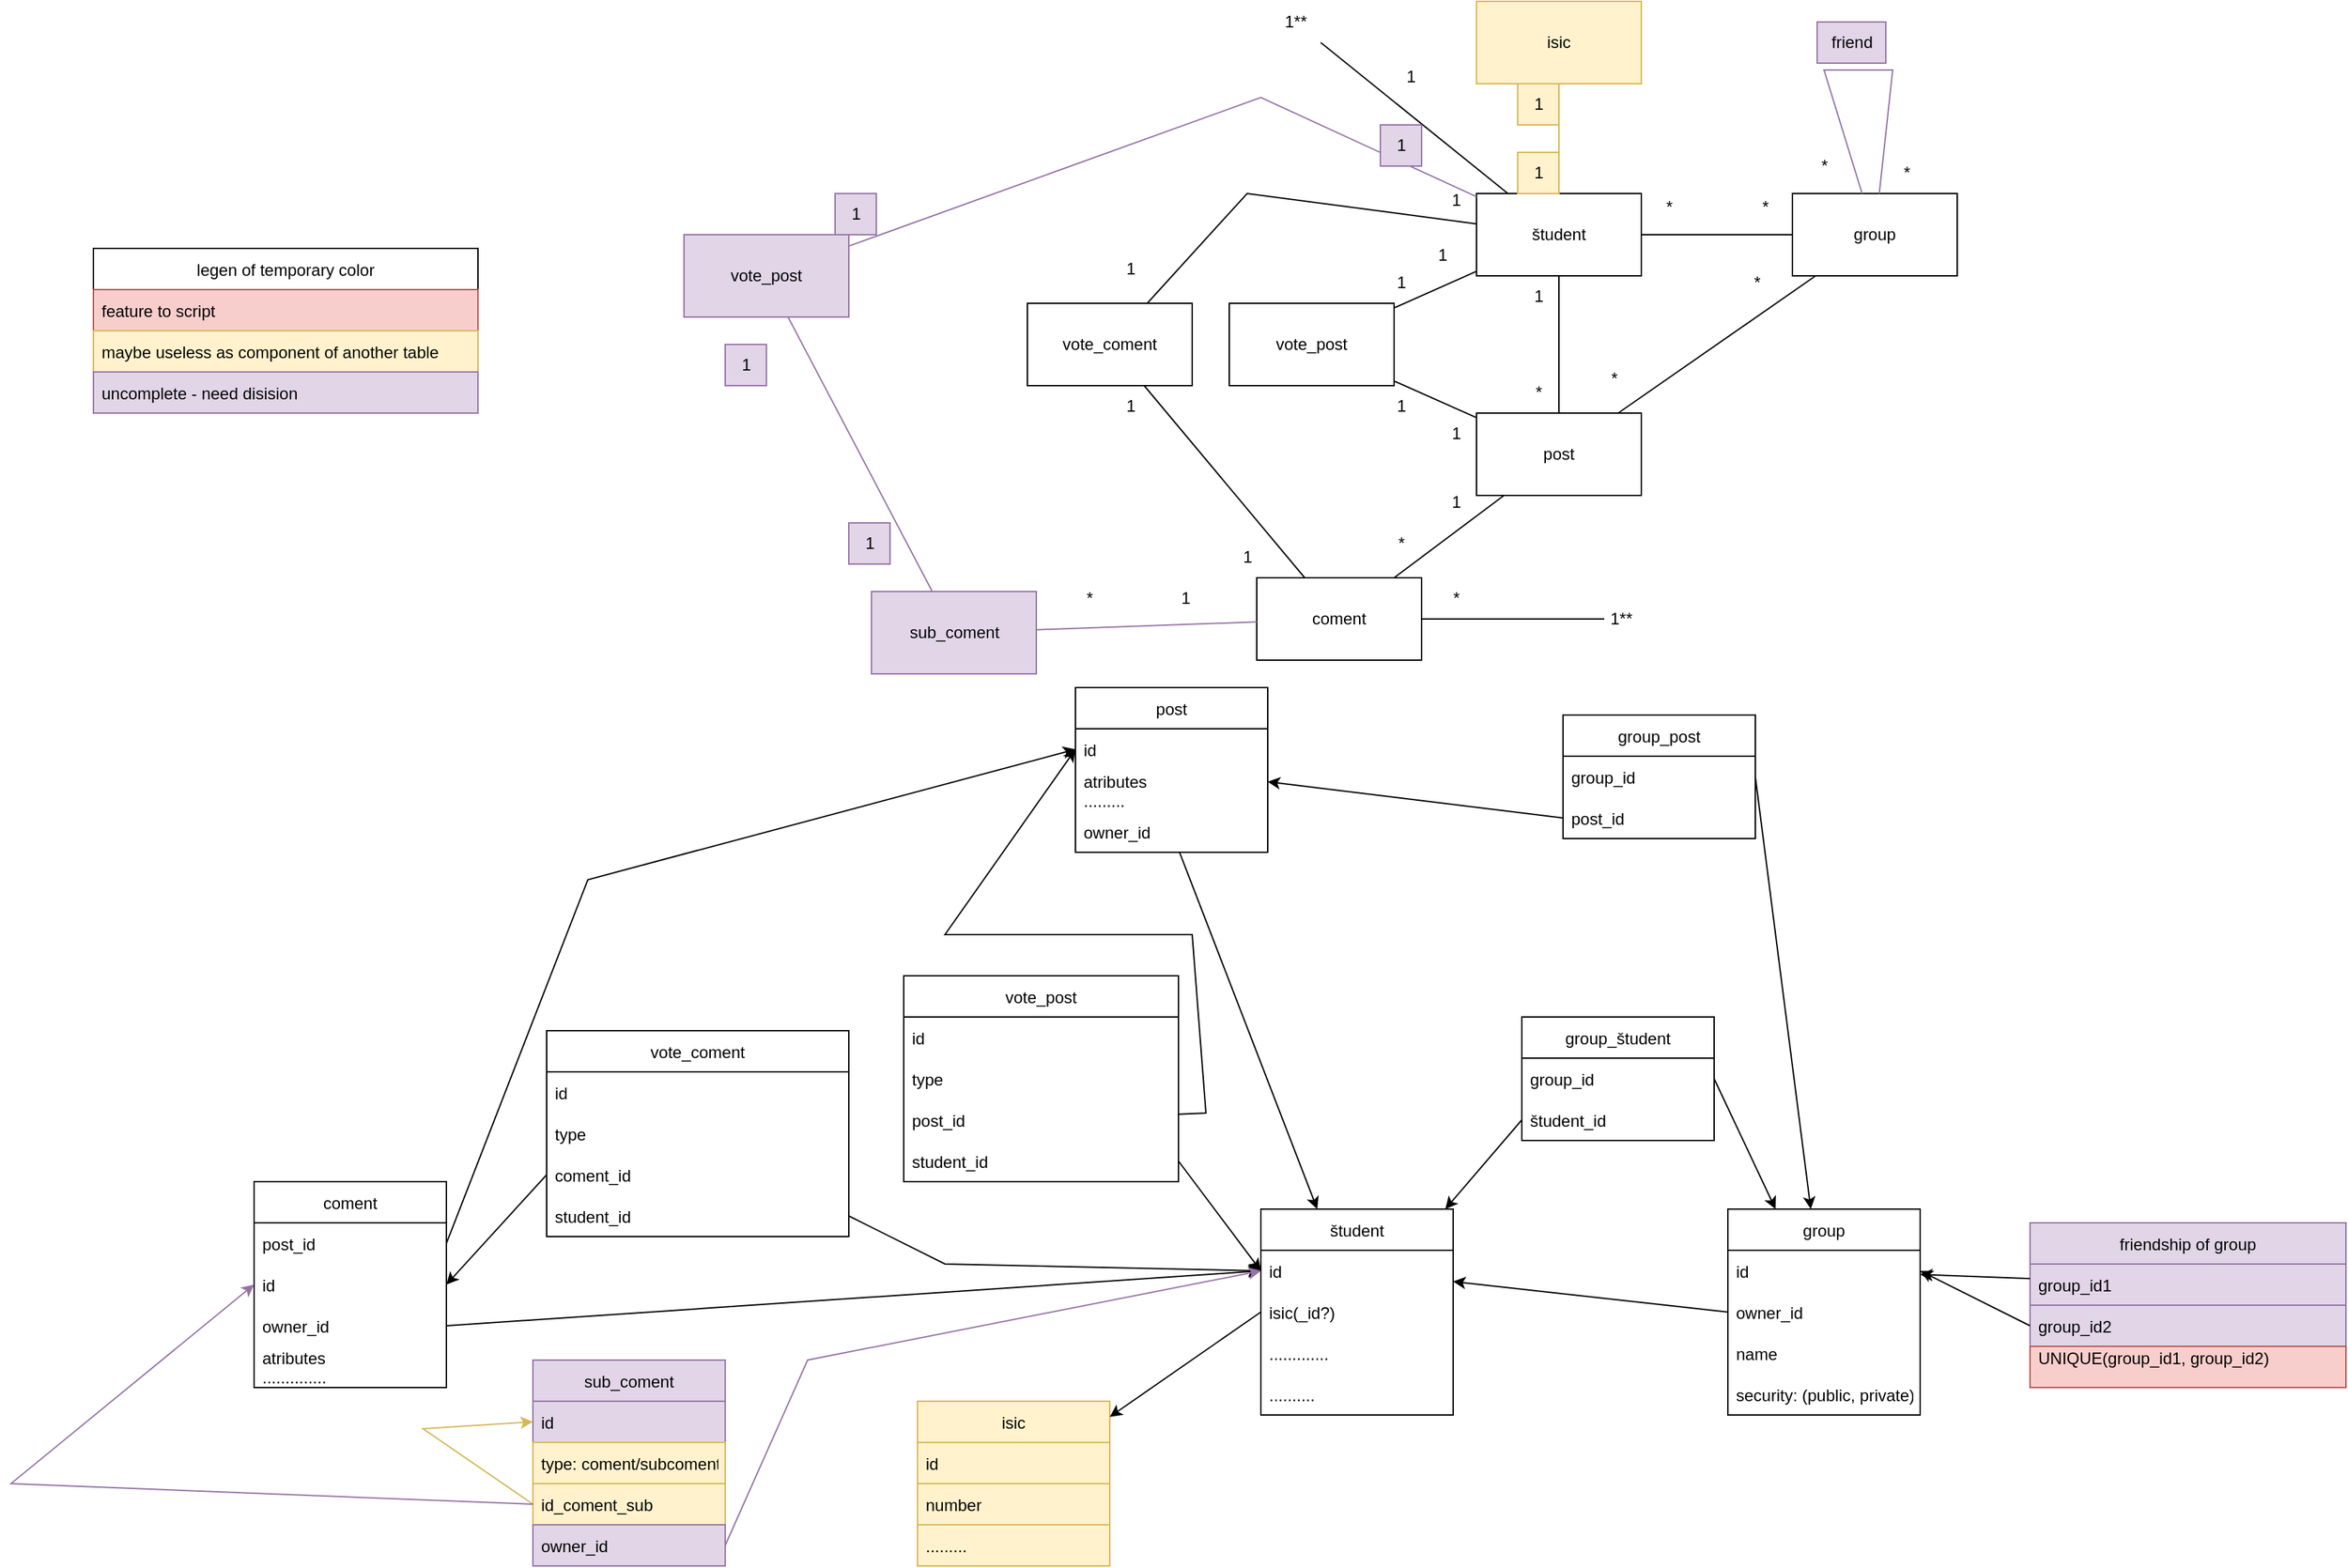 <mxfile version="20.5.0" type="device"><diagram id="tYaPYCdXzrPp78saqDoh" name="Page-1"><mxGraphModel dx="2249" dy="754" grid="1" gridSize="10" guides="1" tooltips="1" connect="1" arrows="1" fold="1" page="1" pageScale="1" pageWidth="827" pageHeight="1169" math="0" shadow="0"><root><mxCell id="0"/><mxCell id="1" parent="0"/><mxCell id="CPantpn1nQuy0kjYPzvz-1" value="študent" style="swimlane;fontStyle=0;childLayout=stackLayout;horizontal=1;startSize=30;horizontalStack=0;resizeParent=1;resizeParentMax=0;resizeLast=0;collapsible=1;marginBottom=0;" parent="1" vertex="1"><mxGeometry x="320" y="900" width="140" height="150" as="geometry"/></mxCell><mxCell id="CPantpn1nQuy0kjYPzvz-2" value="id" style="text;strokeColor=none;fillColor=none;align=left;verticalAlign=middle;spacingLeft=4;spacingRight=4;overflow=hidden;points=[[0,0.5],[1,0.5]];portConstraint=eastwest;rotatable=0;" parent="CPantpn1nQuy0kjYPzvz-1" vertex="1"><mxGeometry y="30" width="140" height="30" as="geometry"/></mxCell><mxCell id="CPantpn1nQuy0kjYPzvz-3" value="isic(_id?)" style="text;strokeColor=none;fillColor=none;align=left;verticalAlign=middle;spacingLeft=4;spacingRight=4;overflow=hidden;points=[[0,0.5],[1,0.5]];portConstraint=eastwest;rotatable=0;" parent="CPantpn1nQuy0kjYPzvz-1" vertex="1"><mxGeometry y="60" width="140" height="30" as="geometry"/></mxCell><mxCell id="CPantpn1nQuy0kjYPzvz-4" value="............." style="text;strokeColor=none;fillColor=none;align=left;verticalAlign=middle;spacingLeft=4;spacingRight=4;overflow=hidden;points=[[0,0.5],[1,0.5]];portConstraint=eastwest;rotatable=0;" parent="CPantpn1nQuy0kjYPzvz-1" vertex="1"><mxGeometry y="90" width="140" height="30" as="geometry"/></mxCell><mxCell id="CPantpn1nQuy0kjYPzvz-5" value=".........." style="text;strokeColor=none;fillColor=none;align=left;verticalAlign=middle;spacingLeft=4;spacingRight=4;overflow=hidden;points=[[0,0.5],[1,0.5]];portConstraint=eastwest;rotatable=0;" parent="CPantpn1nQuy0kjYPzvz-1" vertex="1"><mxGeometry y="120" width="140" height="30" as="geometry"/></mxCell><mxCell id="CPantpn1nQuy0kjYPzvz-7" value="group" style="swimlane;fontStyle=0;childLayout=stackLayout;horizontal=1;startSize=30;horizontalStack=0;resizeParent=1;resizeParentMax=0;resizeLast=0;collapsible=1;marginBottom=0;" parent="1" vertex="1"><mxGeometry x="660" y="900" width="140" height="150" as="geometry"/></mxCell><mxCell id="CPantpn1nQuy0kjYPzvz-8" value="id" style="text;strokeColor=none;fillColor=none;align=left;verticalAlign=middle;spacingLeft=4;spacingRight=4;overflow=hidden;points=[[0,0.5],[1,0.5]];portConstraint=eastwest;rotatable=0;" parent="CPantpn1nQuy0kjYPzvz-7" vertex="1"><mxGeometry y="30" width="140" height="30" as="geometry"/></mxCell><mxCell id="CPantpn1nQuy0kjYPzvz-9" value="owner_id" style="text;strokeColor=none;fillColor=none;align=left;verticalAlign=middle;spacingLeft=4;spacingRight=4;overflow=hidden;points=[[0,0.5],[1,0.5]];portConstraint=eastwest;rotatable=0;" parent="CPantpn1nQuy0kjYPzvz-7" vertex="1"><mxGeometry y="60" width="140" height="30" as="geometry"/></mxCell><mxCell id="CPantpn1nQuy0kjYPzvz-10" value="name" style="text;strokeColor=none;fillColor=none;align=left;verticalAlign=middle;spacingLeft=4;spacingRight=4;overflow=hidden;points=[[0,0.5],[1,0.5]];portConstraint=eastwest;rotatable=0;" parent="CPantpn1nQuy0kjYPzvz-7" vertex="1"><mxGeometry y="90" width="140" height="30" as="geometry"/></mxCell><mxCell id="CPantpn1nQuy0kjYPzvz-11" value="security: (public, private)" style="text;strokeColor=none;fillColor=none;align=left;verticalAlign=middle;spacingLeft=4;spacingRight=4;overflow=hidden;points=[[0,0.5],[1,0.5]];portConstraint=eastwest;rotatable=0;" parent="CPantpn1nQuy0kjYPzvz-7" vertex="1"><mxGeometry y="120" width="140" height="30" as="geometry"/></mxCell><mxCell id="CPantpn1nQuy0kjYPzvz-12" value="group_študent" style="swimlane;fontStyle=0;childLayout=stackLayout;horizontal=1;startSize=30;horizontalStack=0;resizeParent=1;resizeParentMax=0;resizeLast=0;collapsible=1;marginBottom=0;" parent="1" vertex="1"><mxGeometry x="510" y="760" width="140" height="90" as="geometry"/></mxCell><mxCell id="CPantpn1nQuy0kjYPzvz-14" value="group_id" style="text;strokeColor=none;fillColor=none;align=left;verticalAlign=middle;spacingLeft=4;spacingRight=4;overflow=hidden;points=[[0,0.5],[1,0.5]];portConstraint=eastwest;rotatable=0;" parent="CPantpn1nQuy0kjYPzvz-12" vertex="1"><mxGeometry y="30" width="140" height="30" as="geometry"/></mxCell><mxCell id="CPantpn1nQuy0kjYPzvz-15" value="študent_id" style="text;strokeColor=none;fillColor=none;align=left;verticalAlign=middle;spacingLeft=4;spacingRight=4;overflow=hidden;points=[[0,0.5],[1,0.5]];portConstraint=eastwest;rotatable=0;" parent="CPantpn1nQuy0kjYPzvz-12" vertex="1"><mxGeometry y="60" width="140" height="30" as="geometry"/></mxCell><mxCell id="CPantpn1nQuy0kjYPzvz-16" value="" style="endArrow=classic;html=1;rounded=0;exitX=0;exitY=0.5;exitDx=0;exitDy=0;" parent="1" source="CPantpn1nQuy0kjYPzvz-9" target="CPantpn1nQuy0kjYPzvz-2" edge="1"><mxGeometry width="50" height="50" relative="1" as="geometry"><mxPoint x="630" y="1020" as="sourcePoint"/><mxPoint x="680" y="970" as="targetPoint"/></mxGeometry></mxCell><mxCell id="CPantpn1nQuy0kjYPzvz-17" value="" style="endArrow=classic;html=1;rounded=0;exitX=1;exitY=0.5;exitDx=0;exitDy=0;" parent="1" source="CPantpn1nQuy0kjYPzvz-14" target="CPantpn1nQuy0kjYPzvz-7" edge="1"><mxGeometry width="50" height="50" relative="1" as="geometry"><mxPoint x="610" y="1120" as="sourcePoint"/><mxPoint x="660" y="1070" as="targetPoint"/></mxGeometry></mxCell><mxCell id="CPantpn1nQuy0kjYPzvz-18" value="" style="endArrow=classic;html=1;rounded=0;exitX=0;exitY=0.5;exitDx=0;exitDy=0;" parent="1" source="CPantpn1nQuy0kjYPzvz-15" target="CPantpn1nQuy0kjYPzvz-1" edge="1"><mxGeometry width="50" height="50" relative="1" as="geometry"><mxPoint x="660" y="1120" as="sourcePoint"/><mxPoint x="710" y="1070" as="targetPoint"/></mxGeometry></mxCell><mxCell id="CPantpn1nQuy0kjYPzvz-19" value="post" style="swimlane;fontStyle=0;childLayout=stackLayout;horizontal=1;startSize=30;horizontalStack=0;resizeParent=1;resizeParentMax=0;resizeLast=0;collapsible=1;marginBottom=0;" parent="1" vertex="1"><mxGeometry x="185" y="520" width="140" height="120" as="geometry"/></mxCell><mxCell id="CPantpn1nQuy0kjYPzvz-20" value="id" style="text;strokeColor=none;fillColor=none;align=left;verticalAlign=middle;spacingLeft=4;spacingRight=4;overflow=hidden;points=[[0,0.5],[1,0.5]];portConstraint=eastwest;rotatable=0;" parent="CPantpn1nQuy0kjYPzvz-19" vertex="1"><mxGeometry y="30" width="140" height="30" as="geometry"/></mxCell><mxCell id="CPantpn1nQuy0kjYPzvz-21" value="atributes&#10;........." style="text;strokeColor=none;fillColor=none;align=left;verticalAlign=middle;spacingLeft=4;spacingRight=4;overflow=hidden;points=[[0,0.5],[1,0.5]];portConstraint=eastwest;rotatable=0;" parent="CPantpn1nQuy0kjYPzvz-19" vertex="1"><mxGeometry y="60" width="140" height="30" as="geometry"/></mxCell><mxCell id="CPantpn1nQuy0kjYPzvz-30" value="owner_id" style="text;strokeColor=none;fillColor=none;align=left;verticalAlign=middle;spacingLeft=4;spacingRight=4;overflow=hidden;points=[[0,0.5],[1,0.5]];portConstraint=eastwest;rotatable=0;" parent="CPantpn1nQuy0kjYPzvz-19" vertex="1"><mxGeometry y="90" width="140" height="30" as="geometry"/></mxCell><mxCell id="CPantpn1nQuy0kjYPzvz-24" value="group_post" style="swimlane;fontStyle=0;childLayout=stackLayout;horizontal=1;startSize=30;horizontalStack=0;resizeParent=1;resizeParentMax=0;resizeLast=0;collapsible=1;marginBottom=0;" parent="1" vertex="1"><mxGeometry x="540" y="540" width="140" height="90" as="geometry"/></mxCell><mxCell id="CPantpn1nQuy0kjYPzvz-26" value="group_id" style="text;strokeColor=none;fillColor=none;align=left;verticalAlign=middle;spacingLeft=4;spacingRight=4;overflow=hidden;points=[[0,0.5],[1,0.5]];portConstraint=eastwest;rotatable=0;" parent="CPantpn1nQuy0kjYPzvz-24" vertex="1"><mxGeometry y="30" width="140" height="30" as="geometry"/></mxCell><mxCell id="CPantpn1nQuy0kjYPzvz-27" value="post_id" style="text;strokeColor=none;fillColor=none;align=left;verticalAlign=middle;spacingLeft=4;spacingRight=4;overflow=hidden;points=[[0,0.5],[1,0.5]];portConstraint=eastwest;rotatable=0;" parent="CPantpn1nQuy0kjYPzvz-24" vertex="1"><mxGeometry y="60" width="140" height="30" as="geometry"/></mxCell><mxCell id="CPantpn1nQuy0kjYPzvz-28" value="" style="endArrow=classic;html=1;rounded=0;exitX=1;exitY=0.5;exitDx=0;exitDy=0;" parent="1" source="CPantpn1nQuy0kjYPzvz-26" target="CPantpn1nQuy0kjYPzvz-7" edge="1"><mxGeometry width="50" height="50" relative="1" as="geometry"><mxPoint x="730" y="770" as="sourcePoint"/><mxPoint x="780" y="720" as="targetPoint"/></mxGeometry></mxCell><mxCell id="CPantpn1nQuy0kjYPzvz-29" value="" style="endArrow=classic;html=1;rounded=0;exitX=0;exitY=0.5;exitDx=0;exitDy=0;" parent="1" source="CPantpn1nQuy0kjYPzvz-27" target="CPantpn1nQuy0kjYPzvz-19" edge="1"><mxGeometry width="50" height="50" relative="1" as="geometry"><mxPoint x="420" y="720" as="sourcePoint"/><mxPoint x="470" y="670" as="targetPoint"/></mxGeometry></mxCell><mxCell id="CPantpn1nQuy0kjYPzvz-31" value="" style="endArrow=classic;html=1;rounded=0;" parent="1" source="CPantpn1nQuy0kjYPzvz-30" target="CPantpn1nQuy0kjYPzvz-1" edge="1"><mxGeometry width="50" height="50" relative="1" as="geometry"><mxPoint x="240" y="840" as="sourcePoint"/><mxPoint x="290" y="790" as="targetPoint"/></mxGeometry></mxCell><mxCell id="CPantpn1nQuy0kjYPzvz-32" value="coment" style="swimlane;fontStyle=0;childLayout=stackLayout;horizontal=1;startSize=30;horizontalStack=0;resizeParent=1;resizeParentMax=0;resizeLast=0;collapsible=1;marginBottom=0;" parent="1" vertex="1"><mxGeometry x="-413" y="880" width="140" height="150" as="geometry"/></mxCell><mxCell id="CPantpn1nQuy0kjYPzvz-35" value="post_id" style="text;strokeColor=none;fillColor=none;align=left;verticalAlign=middle;spacingLeft=4;spacingRight=4;overflow=hidden;points=[[0,0.5],[1,0.5]];portConstraint=eastwest;rotatable=0;" parent="CPantpn1nQuy0kjYPzvz-32" vertex="1"><mxGeometry y="30" width="140" height="30" as="geometry"/></mxCell><mxCell id="CPantpn1nQuy0kjYPzvz-33" value="id" style="text;strokeColor=none;fillColor=none;align=left;verticalAlign=middle;spacingLeft=4;spacingRight=4;overflow=hidden;points=[[0,0.5],[1,0.5]];portConstraint=eastwest;rotatable=0;" parent="CPantpn1nQuy0kjYPzvz-32" vertex="1"><mxGeometry y="60" width="140" height="30" as="geometry"/></mxCell><mxCell id="CPantpn1nQuy0kjYPzvz-34" value="owner_id" style="text;strokeColor=none;fillColor=none;align=left;verticalAlign=middle;spacingLeft=4;spacingRight=4;overflow=hidden;points=[[0,0.5],[1,0.5]];portConstraint=eastwest;rotatable=0;" parent="CPantpn1nQuy0kjYPzvz-32" vertex="1"><mxGeometry y="90" width="140" height="30" as="geometry"/></mxCell><mxCell id="CPantpn1nQuy0kjYPzvz-36" value="atributes&#10;.............." style="text;strokeColor=none;fillColor=none;align=left;verticalAlign=middle;spacingLeft=4;spacingRight=4;overflow=hidden;points=[[0,0.5],[1,0.5]];portConstraint=eastwest;rotatable=0;" parent="CPantpn1nQuy0kjYPzvz-32" vertex="1"><mxGeometry y="120" width="140" height="30" as="geometry"/></mxCell><mxCell id="CPantpn1nQuy0kjYPzvz-37" value="" style="endArrow=classic;html=1;rounded=0;exitX=1;exitY=0.5;exitDx=0;exitDy=0;entryX=0;entryY=0.5;entryDx=0;entryDy=0;" parent="1" source="CPantpn1nQuy0kjYPzvz-34" target="CPantpn1nQuy0kjYPzvz-2" edge="1"><mxGeometry width="50" height="50" relative="1" as="geometry"><mxPoint x="250" y="900" as="sourcePoint"/><mxPoint x="300" y="850" as="targetPoint"/></mxGeometry></mxCell><mxCell id="CPantpn1nQuy0kjYPzvz-38" value="" style="endArrow=classic;html=1;rounded=0;exitX=1;exitY=0.5;exitDx=0;exitDy=0;entryX=0;entryY=0.5;entryDx=0;entryDy=0;" parent="1" source="CPantpn1nQuy0kjYPzvz-35" target="CPantpn1nQuy0kjYPzvz-20" edge="1"><mxGeometry width="50" height="50" relative="1" as="geometry"><mxPoint x="190" y="870" as="sourcePoint"/><mxPoint x="240" y="820" as="targetPoint"/><Array as="points"><mxPoint x="-170" y="660"/></Array></mxGeometry></mxCell><mxCell id="CPantpn1nQuy0kjYPzvz-39" value="študent" style="rounded=0;whiteSpace=wrap;html=1;" parent="1" vertex="1"><mxGeometry x="477" y="160" width="120" height="60" as="geometry"/></mxCell><mxCell id="CPantpn1nQuy0kjYPzvz-40" value="group" style="rounded=0;whiteSpace=wrap;html=1;" parent="1" vertex="1"><mxGeometry x="707" y="160" width="120" height="60" as="geometry"/></mxCell><mxCell id="CPantpn1nQuy0kjYPzvz-41" value="" style="endArrow=none;html=1;rounded=0;" parent="1" source="CPantpn1nQuy0kjYPzvz-39" target="CPantpn1nQuy0kjYPzvz-40" edge="1"><mxGeometry width="50" height="50" relative="1" as="geometry"><mxPoint x="617" y="310" as="sourcePoint"/><mxPoint x="667" y="260" as="targetPoint"/></mxGeometry></mxCell><mxCell id="CPantpn1nQuy0kjYPzvz-42" value="*" style="text;html=1;align=center;verticalAlign=middle;resizable=0;points=[];autosize=1;strokeColor=none;fillColor=none;" parent="1" vertex="1"><mxGeometry x="602" y="155" width="30" height="30" as="geometry"/></mxCell><mxCell id="CPantpn1nQuy0kjYPzvz-43" value="*" style="text;html=1;align=center;verticalAlign=middle;resizable=0;points=[];autosize=1;strokeColor=none;fillColor=none;" parent="1" vertex="1"><mxGeometry x="672" y="155" width="30" height="30" as="geometry"/></mxCell><mxCell id="CPantpn1nQuy0kjYPzvz-44" value="post" style="rounded=0;whiteSpace=wrap;html=1;" parent="1" vertex="1"><mxGeometry x="477" y="320" width="120" height="60" as="geometry"/></mxCell><mxCell id="CPantpn1nQuy0kjYPzvz-45" value="isic" style="swimlane;fontStyle=0;childLayout=stackLayout;horizontal=1;startSize=30;horizontalStack=0;resizeParent=1;resizeParentMax=0;resizeLast=0;collapsible=1;marginBottom=0;fillColor=#fff2cc;strokeColor=#d6b656;" parent="1" vertex="1"><mxGeometry x="70" y="1040" width="140" height="120" as="geometry"/></mxCell><mxCell id="CPantpn1nQuy0kjYPzvz-46" value="id" style="text;strokeColor=#d6b656;fillColor=#fff2cc;align=left;verticalAlign=middle;spacingLeft=4;spacingRight=4;overflow=hidden;points=[[0,0.5],[1,0.5]];portConstraint=eastwest;rotatable=0;" parent="CPantpn1nQuy0kjYPzvz-45" vertex="1"><mxGeometry y="30" width="140" height="30" as="geometry"/></mxCell><mxCell id="CPantpn1nQuy0kjYPzvz-47" value="number" style="text;strokeColor=#d6b656;fillColor=#fff2cc;align=left;verticalAlign=middle;spacingLeft=4;spacingRight=4;overflow=hidden;points=[[0,0.5],[1,0.5]];portConstraint=eastwest;rotatable=0;" parent="CPantpn1nQuy0kjYPzvz-45" vertex="1"><mxGeometry y="60" width="140" height="30" as="geometry"/></mxCell><mxCell id="CPantpn1nQuy0kjYPzvz-48" value="........." style="text;strokeColor=#d6b656;fillColor=#fff2cc;align=left;verticalAlign=middle;spacingLeft=4;spacingRight=4;overflow=hidden;points=[[0,0.5],[1,0.5]];portConstraint=eastwest;rotatable=0;" parent="CPantpn1nQuy0kjYPzvz-45" vertex="1"><mxGeometry y="90" width="140" height="30" as="geometry"/></mxCell><mxCell id="CPantpn1nQuy0kjYPzvz-49" value="" style="endArrow=classic;html=1;rounded=0;exitX=0;exitY=0.5;exitDx=0;exitDy=0;" parent="1" source="CPantpn1nQuy0kjYPzvz-3" target="CPantpn1nQuy0kjYPzvz-45" edge="1"><mxGeometry width="50" height="50" relative="1" as="geometry"><mxPoint x="330" y="1130" as="sourcePoint"/><mxPoint x="380" y="1080" as="targetPoint"/></mxGeometry></mxCell><mxCell id="CPantpn1nQuy0kjYPzvz-50" value="isic" style="rounded=0;whiteSpace=wrap;html=1;fillColor=#fff2cc;strokeColor=#d6b656;" parent="1" vertex="1"><mxGeometry x="477" y="20" width="120" height="60" as="geometry"/></mxCell><mxCell id="CPantpn1nQuy0kjYPzvz-51" value="" style="endArrow=none;html=1;rounded=0;fillColor=#fff2cc;strokeColor=#d6b656;" parent="1" source="CPantpn1nQuy0kjYPzvz-39" target="CPantpn1nQuy0kjYPzvz-50" edge="1"><mxGeometry width="50" height="50" relative="1" as="geometry"><mxPoint x="377" y="200" as="sourcePoint"/><mxPoint x="427" y="150" as="targetPoint"/></mxGeometry></mxCell><mxCell id="CPantpn1nQuy0kjYPzvz-52" value="1" style="text;html=1;align=center;verticalAlign=middle;resizable=0;points=[];autosize=1;strokeColor=#d6b656;fillColor=#fff2cc;" parent="1" vertex="1"><mxGeometry x="507" y="80" width="30" height="30" as="geometry"/></mxCell><mxCell id="CPantpn1nQuy0kjYPzvz-53" value="1" style="text;html=1;align=center;verticalAlign=middle;resizable=0;points=[];autosize=1;strokeColor=none;fillColor=none;" parent="1" vertex="1"><mxGeometry x="407" y="210" width="30" height="30" as="geometry"/></mxCell><mxCell id="CPantpn1nQuy0kjYPzvz-54" value="" style="endArrow=none;html=1;rounded=0;" parent="1" source="CPantpn1nQuy0kjYPzvz-39" target="CPantpn1nQuy0kjYPzvz-44" edge="1"><mxGeometry width="50" height="50" relative="1" as="geometry"><mxPoint x="507" y="310" as="sourcePoint"/><mxPoint x="557" y="260" as="targetPoint"/></mxGeometry></mxCell><mxCell id="CPantpn1nQuy0kjYPzvz-55" value="1" style="text;html=1;align=center;verticalAlign=middle;resizable=0;points=[];autosize=1;strokeColor=none;fillColor=none;" parent="1" vertex="1"><mxGeometry x="507" y="220" width="30" height="30" as="geometry"/></mxCell><mxCell id="CPantpn1nQuy0kjYPzvz-56" value="*" style="text;html=1;align=center;verticalAlign=middle;resizable=0;points=[];autosize=1;strokeColor=none;fillColor=none;" parent="1" vertex="1"><mxGeometry x="507" y="290" width="30" height="30" as="geometry"/></mxCell><mxCell id="CPantpn1nQuy0kjYPzvz-57" value="" style="endArrow=none;html=1;rounded=0;" parent="1" source="CPantpn1nQuy0kjYPzvz-44" target="CPantpn1nQuy0kjYPzvz-40" edge="1"><mxGeometry width="50" height="50" relative="1" as="geometry"><mxPoint x="717" y="330" as="sourcePoint"/><mxPoint x="767" y="280" as="targetPoint"/></mxGeometry></mxCell><mxCell id="CPantpn1nQuy0kjYPzvz-58" value="*" style="text;html=1;align=center;verticalAlign=middle;resizable=0;points=[];autosize=1;strokeColor=none;fillColor=none;" parent="1" vertex="1"><mxGeometry x="562" y="280" width="30" height="30" as="geometry"/></mxCell><mxCell id="CPantpn1nQuy0kjYPzvz-59" value="*" style="text;html=1;align=center;verticalAlign=middle;resizable=0;points=[];autosize=1;strokeColor=none;fillColor=none;" parent="1" vertex="1"><mxGeometry x="666" y="210" width="30" height="30" as="geometry"/></mxCell><mxCell id="CPantpn1nQuy0kjYPzvz-60" value="coment" style="rounded=0;whiteSpace=wrap;html=1;" parent="1" vertex="1"><mxGeometry x="317" y="440" width="120" height="60" as="geometry"/></mxCell><mxCell id="CPantpn1nQuy0kjYPzvz-61" value="" style="endArrow=none;html=1;rounded=0;" parent="1" source="CPantpn1nQuy0kjYPzvz-60" target="CPantpn1nQuy0kjYPzvz-44" edge="1"><mxGeometry width="50" height="50" relative="1" as="geometry"><mxPoint x="387" y="440" as="sourcePoint"/><mxPoint x="437" y="390" as="targetPoint"/></mxGeometry></mxCell><mxCell id="CPantpn1nQuy0kjYPzvz-62" value="1" style="text;html=1;align=center;verticalAlign=middle;resizable=0;points=[];autosize=1;strokeColor=none;fillColor=none;" parent="1" vertex="1"><mxGeometry x="447" y="370" width="30" height="30" as="geometry"/></mxCell><mxCell id="CPantpn1nQuy0kjYPzvz-63" value="*" style="text;html=1;align=center;verticalAlign=middle;resizable=0;points=[];autosize=1;strokeColor=none;fillColor=none;" parent="1" vertex="1"><mxGeometry x="407" y="400" width="30" height="30" as="geometry"/></mxCell><mxCell id="CPantpn1nQuy0kjYPzvz-65" value="vote_post" style="rounded=0;whiteSpace=wrap;html=1;" parent="1" vertex="1"><mxGeometry x="297" y="240" width="120" height="60" as="geometry"/></mxCell><mxCell id="CPantpn1nQuy0kjYPzvz-66" value="" style="endArrow=none;html=1;rounded=0;" parent="1" source="CPantpn1nQuy0kjYPzvz-65" target="CPantpn1nQuy0kjYPzvz-39" edge="1"><mxGeometry width="50" height="50" relative="1" as="geometry"><mxPoint x="407" y="220" as="sourcePoint"/><mxPoint x="457" y="170" as="targetPoint"/></mxGeometry></mxCell><mxCell id="CPantpn1nQuy0kjYPzvz-67" value="1" style="text;html=1;align=center;verticalAlign=middle;resizable=0;points=[];autosize=1;strokeColor=#d6b656;fillColor=#fff2cc;" parent="1" vertex="1"><mxGeometry x="507" y="130" width="30" height="30" as="geometry"/></mxCell><mxCell id="CPantpn1nQuy0kjYPzvz-68" value="1" style="text;html=1;align=center;verticalAlign=middle;resizable=0;points=[];autosize=1;strokeColor=none;fillColor=none;" parent="1" vertex="1"><mxGeometry x="437" y="190" width="30" height="30" as="geometry"/></mxCell><mxCell id="CPantpn1nQuy0kjYPzvz-69" value="" style="endArrow=none;html=1;rounded=0;" parent="1" source="CPantpn1nQuy0kjYPzvz-65" target="CPantpn1nQuy0kjYPzvz-44" edge="1"><mxGeometry width="50" height="50" relative="1" as="geometry"><mxPoint x="317" y="400" as="sourcePoint"/><mxPoint x="367" y="350" as="targetPoint"/></mxGeometry></mxCell><mxCell id="CPantpn1nQuy0kjYPzvz-70" value="1" style="text;html=1;align=center;verticalAlign=middle;resizable=0;points=[];autosize=1;strokeColor=none;fillColor=none;" parent="1" vertex="1"><mxGeometry x="407" y="300" width="30" height="30" as="geometry"/></mxCell><mxCell id="CPantpn1nQuy0kjYPzvz-71" value="1" style="text;html=1;align=center;verticalAlign=middle;resizable=0;points=[];autosize=1;strokeColor=none;fillColor=none;" parent="1" vertex="1"><mxGeometry x="447" y="320" width="30" height="30" as="geometry"/></mxCell><mxCell id="CPantpn1nQuy0kjYPzvz-73" value="vote_coment" style="rounded=0;whiteSpace=wrap;html=1;" parent="1" vertex="1"><mxGeometry x="150" y="240" width="120" height="60" as="geometry"/></mxCell><mxCell id="CPantpn1nQuy0kjYPzvz-74" value="1" style="text;html=1;align=center;verticalAlign=middle;resizable=0;points=[];autosize=1;strokeColor=none;fillColor=none;" parent="1" vertex="1"><mxGeometry x="210" y="200" width="30" height="30" as="geometry"/></mxCell><mxCell id="CPantpn1nQuy0kjYPzvz-75" value="" style="endArrow=none;html=1;rounded=0;" parent="1" source="CPantpn1nQuy0kjYPzvz-73" target="CPantpn1nQuy0kjYPzvz-39" edge="1"><mxGeometry width="50" height="50" relative="1" as="geometry"><mxPoint x="260" y="163.333" as="sourcePoint"/><mxPoint x="320" y="136.667" as="targetPoint"/><Array as="points"><mxPoint x="310" y="160"/></Array></mxGeometry></mxCell><mxCell id="CPantpn1nQuy0kjYPzvz-76" value="1" style="text;html=1;align=center;verticalAlign=middle;resizable=0;points=[];autosize=1;strokeColor=none;fillColor=none;" parent="1" vertex="1"><mxGeometry x="447" y="150" width="30" height="30" as="geometry"/></mxCell><mxCell id="CPantpn1nQuy0kjYPzvz-77" value="1" style="text;html=1;align=center;verticalAlign=middle;resizable=0;points=[];autosize=1;strokeColor=none;fillColor=none;" parent="1" vertex="1"><mxGeometry x="210" y="300" width="30" height="30" as="geometry"/></mxCell><mxCell id="CPantpn1nQuy0kjYPzvz-78" value="" style="endArrow=none;html=1;rounded=0;" parent="1" source="CPantpn1nQuy0kjYPzvz-73" target="CPantpn1nQuy0kjYPzvz-60" edge="1"><mxGeometry width="50" height="50" relative="1" as="geometry"><mxPoint x="280" y="393.333" as="sourcePoint"/><mxPoint x="340" y="366.667" as="targetPoint"/></mxGeometry></mxCell><mxCell id="CPantpn1nQuy0kjYPzvz-79" value="1" style="text;html=1;align=center;verticalAlign=middle;resizable=0;points=[];autosize=1;strokeColor=none;fillColor=none;" parent="1" vertex="1"><mxGeometry x="295" y="410" width="30" height="30" as="geometry"/></mxCell><mxCell id="CPantpn1nQuy0kjYPzvz-80" value="vote_post" style="swimlane;fontStyle=0;childLayout=stackLayout;horizontal=1;startSize=30;horizontalStack=0;resizeParent=1;resizeParentMax=0;resizeLast=0;collapsible=1;marginBottom=0;" parent="1" vertex="1"><mxGeometry x="60" y="730" width="200" height="150" as="geometry"/></mxCell><mxCell id="CPantpn1nQuy0kjYPzvz-81" value="id" style="text;strokeColor=none;fillColor=none;align=left;verticalAlign=middle;spacingLeft=4;spacingRight=4;overflow=hidden;points=[[0,0.5],[1,0.5]];portConstraint=eastwest;rotatable=0;" parent="CPantpn1nQuy0kjYPzvz-80" vertex="1"><mxGeometry y="30" width="200" height="30" as="geometry"/></mxCell><mxCell id="CPantpn1nQuy0kjYPzvz-82" value="type" style="text;strokeColor=none;fillColor=none;align=left;verticalAlign=middle;spacingLeft=4;spacingRight=4;overflow=hidden;points=[[0,0.5],[1,0.5]];portConstraint=eastwest;rotatable=0;" parent="CPantpn1nQuy0kjYPzvz-80" vertex="1"><mxGeometry y="60" width="200" height="30" as="geometry"/></mxCell><mxCell id="CPantpn1nQuy0kjYPzvz-83" value="post_id   " style="text;align=left;verticalAlign=middle;spacingLeft=4;spacingRight=4;overflow=hidden;points=[[0,0.5],[1,0.5]];portConstraint=eastwest;rotatable=0;" parent="CPantpn1nQuy0kjYPzvz-80" vertex="1"><mxGeometry y="90" width="200" height="30" as="geometry"/></mxCell><mxCell id="CPantpn1nQuy0kjYPzvz-89" value="student_id" style="text;align=left;verticalAlign=middle;spacingLeft=4;spacingRight=4;overflow=hidden;points=[[0,0.5],[1,0.5]];portConstraint=eastwest;rotatable=0;" parent="CPantpn1nQuy0kjYPzvz-80" vertex="1"><mxGeometry y="120" width="200" height="30" as="geometry"/></mxCell><mxCell id="CPantpn1nQuy0kjYPzvz-90" value="" style="endArrow=classic;html=1;rounded=0;entryX=0;entryY=0.5;entryDx=0;entryDy=0;" parent="1" source="CPantpn1nQuy0kjYPzvz-83" target="CPantpn1nQuy0kjYPzvz-20" edge="1"><mxGeometry width="50" height="50" relative="1" as="geometry"><mxPoint x="350" y="800" as="sourcePoint"/><mxPoint x="130" y="670" as="targetPoint"/><Array as="points"><mxPoint x="280" y="830"/><mxPoint x="270" y="700"/><mxPoint x="90" y="700"/></Array></mxGeometry></mxCell><mxCell id="CPantpn1nQuy0kjYPzvz-91" value="" style="endArrow=classic;html=1;rounded=0;entryX=0;entryY=0.5;entryDx=0;entryDy=0;exitX=1;exitY=0.5;exitDx=0;exitDy=0;" parent="1" source="CPantpn1nQuy0kjYPzvz-89" target="CPantpn1nQuy0kjYPzvz-2" edge="1"><mxGeometry width="50" height="50" relative="1" as="geometry"><mxPoint x="30" y="910" as="sourcePoint"/><mxPoint x="80" y="860" as="targetPoint"/></mxGeometry></mxCell><mxCell id="CPantpn1nQuy0kjYPzvz-92" value="vote_coment" style="swimlane;fontStyle=0;childLayout=stackLayout;horizontal=1;startSize=30;horizontalStack=0;resizeParent=1;resizeParentMax=0;resizeLast=0;collapsible=1;marginBottom=0;" parent="1" vertex="1"><mxGeometry x="-200" y="770" width="220" height="150" as="geometry"/></mxCell><mxCell id="CPantpn1nQuy0kjYPzvz-93" value="id" style="text;strokeColor=none;fillColor=none;align=left;verticalAlign=middle;spacingLeft=4;spacingRight=4;overflow=hidden;points=[[0,0.5],[1,0.5]];portConstraint=eastwest;rotatable=0;" parent="CPantpn1nQuy0kjYPzvz-92" vertex="1"><mxGeometry y="30" width="220" height="30" as="geometry"/></mxCell><mxCell id="CPantpn1nQuy0kjYPzvz-94" value="type" style="text;strokeColor=none;fillColor=none;align=left;verticalAlign=middle;spacingLeft=4;spacingRight=4;overflow=hidden;points=[[0,0.5],[1,0.5]];portConstraint=eastwest;rotatable=0;" parent="CPantpn1nQuy0kjYPzvz-92" vertex="1"><mxGeometry y="60" width="220" height="30" as="geometry"/></mxCell><mxCell id="CPantpn1nQuy0kjYPzvz-95" value="coment_id" style="text;align=left;verticalAlign=middle;spacingLeft=4;spacingRight=4;overflow=hidden;points=[[0,0.5],[1,0.5]];portConstraint=eastwest;rotatable=0;" parent="CPantpn1nQuy0kjYPzvz-92" vertex="1"><mxGeometry y="90" width="220" height="30" as="geometry"/></mxCell><mxCell id="CPantpn1nQuy0kjYPzvz-96" value="student_id" style="text;align=left;verticalAlign=middle;spacingLeft=4;spacingRight=4;overflow=hidden;points=[[0,0.5],[1,0.5]];portConstraint=eastwest;rotatable=0;" parent="CPantpn1nQuy0kjYPzvz-92" vertex="1"><mxGeometry y="120" width="220" height="30" as="geometry"/></mxCell><mxCell id="CPantpn1nQuy0kjYPzvz-97" value="" style="endArrow=classic;html=1;rounded=0;entryX=1;entryY=0.5;entryDx=0;entryDy=0;exitX=0;exitY=0.5;exitDx=0;exitDy=0;" parent="1" source="CPantpn1nQuy0kjYPzvz-95" target="CPantpn1nQuy0kjYPzvz-33" edge="1"><mxGeometry width="50" height="50" relative="1" as="geometry"><mxPoint x="-130" y="970" as="sourcePoint"/><mxPoint x="-80" y="920" as="targetPoint"/></mxGeometry></mxCell><mxCell id="CPantpn1nQuy0kjYPzvz-98" value="" style="endArrow=classic;html=1;rounded=0;exitX=1;exitY=0.5;exitDx=0;exitDy=0;entryX=0;entryY=0.5;entryDx=0;entryDy=0;" parent="1" source="CPantpn1nQuy0kjYPzvz-96" target="CPantpn1nQuy0kjYPzvz-2" edge="1"><mxGeometry width="50" height="50" relative="1" as="geometry"><mxPoint x="110" y="960" as="sourcePoint"/><mxPoint x="160" y="910" as="targetPoint"/><Array as="points"><mxPoint x="90" y="940"/></Array></mxGeometry></mxCell><mxCell id="A_hApz_MYIZ11sPy4Loy-4" value="legen of temporary color" style="swimlane;fontStyle=0;childLayout=stackLayout;horizontal=1;startSize=30;horizontalStack=0;resizeParent=1;resizeParentMax=0;resizeLast=0;collapsible=1;marginBottom=0;" vertex="1" parent="1"><mxGeometry x="-530" y="200" width="280" height="120" as="geometry"/></mxCell><mxCell id="A_hApz_MYIZ11sPy4Loy-5" value="feature to script" style="text;strokeColor=#b85450;fillColor=#f8cecc;align=left;verticalAlign=middle;spacingLeft=4;spacingRight=4;overflow=hidden;points=[[0,0.5],[1,0.5]];portConstraint=eastwest;rotatable=0;" vertex="1" parent="A_hApz_MYIZ11sPy4Loy-4"><mxGeometry y="30" width="280" height="30" as="geometry"/></mxCell><mxCell id="A_hApz_MYIZ11sPy4Loy-6" value="maybe useless as component of another table" style="text;strokeColor=#d6b656;fillColor=#fff2cc;align=left;verticalAlign=middle;spacingLeft=4;spacingRight=4;overflow=hidden;points=[[0,0.5],[1,0.5]];portConstraint=eastwest;rotatable=0;" vertex="1" parent="A_hApz_MYIZ11sPy4Loy-4"><mxGeometry y="60" width="280" height="30" as="geometry"/></mxCell><mxCell id="A_hApz_MYIZ11sPy4Loy-30" value="uncomplete - need disision" style="text;strokeColor=#9673a6;fillColor=#e1d5e7;align=left;verticalAlign=middle;spacingLeft=4;spacingRight=4;overflow=hidden;points=[[0,0.5],[1,0.5]];portConstraint=eastwest;rotatable=0;" vertex="1" parent="A_hApz_MYIZ11sPy4Loy-4"><mxGeometry y="90" width="280" height="30" as="geometry"/></mxCell><mxCell id="A_hApz_MYIZ11sPy4Loy-9" value="" style="endArrow=none;html=1;rounded=0;fillColor=#e1d5e7;strokeColor=#9673a6;" edge="1" parent="1" source="CPantpn1nQuy0kjYPzvz-40" target="CPantpn1nQuy0kjYPzvz-40"><mxGeometry width="50" height="50" relative="1" as="geometry"><mxPoint x="770" y="120" as="sourcePoint"/><mxPoint x="820" y="70" as="targetPoint"/><Array as="points"><mxPoint x="780" y="70"/><mxPoint x="730" y="70"/></Array></mxGeometry></mxCell><mxCell id="A_hApz_MYIZ11sPy4Loy-10" value="friend" style="text;html=1;align=center;verticalAlign=middle;resizable=0;points=[];autosize=1;strokeColor=#9673a6;fillColor=#e1d5e7;" vertex="1" parent="1"><mxGeometry x="725" y="35" width="50" height="30" as="geometry"/></mxCell><mxCell id="A_hApz_MYIZ11sPy4Loy-12" value="*" style="text;html=1;align=center;verticalAlign=middle;resizable=0;points=[];autosize=1;strokeColor=none;fillColor=none;" vertex="1" parent="1"><mxGeometry x="715" y="125" width="30" height="30" as="geometry"/></mxCell><mxCell id="A_hApz_MYIZ11sPy4Loy-13" value="friendship of group" style="swimlane;fontStyle=0;childLayout=stackLayout;horizontal=1;startSize=30;horizontalStack=0;resizeParent=1;resizeParentMax=0;resizeLast=0;collapsible=1;marginBottom=0;fillColor=#e1d5e7;strokeColor=#9673a6;" vertex="1" parent="1"><mxGeometry x="880" y="910" width="230" height="120" as="geometry"/></mxCell><mxCell id="A_hApz_MYIZ11sPy4Loy-14" value="group_id1 " style="text;strokeColor=#9673a6;fillColor=#e1d5e7;align=left;verticalAlign=middle;spacingLeft=4;spacingRight=4;overflow=hidden;points=[[0,0.5],[1,0.5]];portConstraint=eastwest;rotatable=0;" vertex="1" parent="A_hApz_MYIZ11sPy4Loy-13"><mxGeometry y="30" width="230" height="30" as="geometry"/></mxCell><mxCell id="A_hApz_MYIZ11sPy4Loy-17" value="group_id2" style="text;strokeColor=#9673a6;fillColor=#e1d5e7;align=left;verticalAlign=middle;spacingLeft=4;spacingRight=4;overflow=hidden;points=[[0,0.5],[1,0.5]];portConstraint=eastwest;rotatable=0;" vertex="1" parent="A_hApz_MYIZ11sPy4Loy-13"><mxGeometry y="60" width="230" height="30" as="geometry"/></mxCell><mxCell id="A_hApz_MYIZ11sPy4Loy-18" value="UNIQUE(group_id1, group_id2)&#10; " style="text;strokeColor=#b85450;fillColor=#f8cecc;align=left;verticalAlign=middle;spacingLeft=4;spacingRight=4;overflow=hidden;points=[[0,0.5],[1,0.5]];portConstraint=eastwest;rotatable=0;" vertex="1" parent="A_hApz_MYIZ11sPy4Loy-13"><mxGeometry y="90" width="230" height="30" as="geometry"/></mxCell><mxCell id="A_hApz_MYIZ11sPy4Loy-19" value="" style="endArrow=classic;html=1;rounded=0;" edge="1" parent="1" source="A_hApz_MYIZ11sPy4Loy-14" target="CPantpn1nQuy0kjYPzvz-8"><mxGeometry width="50" height="50" relative="1" as="geometry"><mxPoint x="940" y="700" as="sourcePoint"/><mxPoint x="990" y="650" as="targetPoint"/></mxGeometry></mxCell><mxCell id="A_hApz_MYIZ11sPy4Loy-20" value="" style="endArrow=classic;html=1;rounded=0;entryX=1;entryY=0.5;entryDx=0;entryDy=0;exitX=0;exitY=0.5;exitDx=0;exitDy=0;" edge="1" parent="1" source="A_hApz_MYIZ11sPy4Loy-17" target="CPantpn1nQuy0kjYPzvz-8"><mxGeometry width="50" height="50" relative="1" as="geometry"><mxPoint x="860" y="1120" as="sourcePoint"/><mxPoint x="910" y="1070" as="targetPoint"/></mxGeometry></mxCell><mxCell id="A_hApz_MYIZ11sPy4Loy-21" value="*" style="text;html=1;align=center;verticalAlign=middle;resizable=0;points=[];autosize=1;strokeColor=none;fillColor=none;" vertex="1" parent="1"><mxGeometry x="775" y="130" width="30" height="30" as="geometry"/></mxCell><mxCell id="A_hApz_MYIZ11sPy4Loy-22" value="sub_coment" style="swimlane;fontStyle=0;childLayout=stackLayout;horizontal=1;startSize=30;horizontalStack=0;resizeParent=1;resizeParentMax=0;resizeLast=0;collapsible=1;marginBottom=0;fillColor=#e1d5e7;strokeColor=#9673a6;" vertex="1" parent="1"><mxGeometry x="-210" y="1010" width="140" height="150" as="geometry"/></mxCell><mxCell id="A_hApz_MYIZ11sPy4Loy-23" value="id" style="text;strokeColor=#9673a6;fillColor=#e1d5e7;align=left;verticalAlign=middle;spacingLeft=4;spacingRight=4;overflow=hidden;points=[[0,0.5],[1,0.5]];portConstraint=eastwest;rotatable=0;" vertex="1" parent="A_hApz_MYIZ11sPy4Loy-22"><mxGeometry y="30" width="140" height="30" as="geometry"/></mxCell><mxCell id="A_hApz_MYIZ11sPy4Loy-24" value="type: coment/subcoment" style="text;strokeColor=#d6b656;fillColor=#fff2cc;align=left;verticalAlign=middle;spacingLeft=4;spacingRight=4;overflow=hidden;points=[[0,0.5],[1,0.5]];portConstraint=eastwest;rotatable=0;" vertex="1" parent="A_hApz_MYIZ11sPy4Loy-22"><mxGeometry y="60" width="140" height="30" as="geometry"/></mxCell><mxCell id="A_hApz_MYIZ11sPy4Loy-25" value="id_coment_sub" style="text;strokeColor=#d6b656;fillColor=#fff2cc;align=left;verticalAlign=middle;spacingLeft=4;spacingRight=4;overflow=hidden;points=[[0,0.5],[1,0.5]];portConstraint=eastwest;rotatable=0;" vertex="1" parent="A_hApz_MYIZ11sPy4Loy-22"><mxGeometry y="90" width="140" height="30" as="geometry"/></mxCell><mxCell id="A_hApz_MYIZ11sPy4Loy-26" value="owner_id" style="text;strokeColor=#9673a6;fillColor=#e1d5e7;align=left;verticalAlign=middle;spacingLeft=4;spacingRight=4;overflow=hidden;points=[[0,0.5],[1,0.5]];portConstraint=eastwest;rotatable=0;" vertex="1" parent="A_hApz_MYIZ11sPy4Loy-22"><mxGeometry y="120" width="140" height="30" as="geometry"/></mxCell><mxCell id="A_hApz_MYIZ11sPy4Loy-29" value="" style="endArrow=classic;html=1;rounded=0;entryX=0;entryY=0.5;entryDx=0;entryDy=0;exitX=0;exitY=0.5;exitDx=0;exitDy=0;fillColor=#fff2cc;strokeColor=#d6b656;" edge="1" parent="A_hApz_MYIZ11sPy4Loy-22" source="A_hApz_MYIZ11sPy4Loy-25" target="A_hApz_MYIZ11sPy4Loy-23"><mxGeometry width="50" height="50" relative="1" as="geometry"><mxPoint x="-110" y="180" as="sourcePoint"/><mxPoint x="-60" y="130" as="targetPoint"/><Array as="points"><mxPoint x="-80" y="50"/></Array></mxGeometry></mxCell><mxCell id="A_hApz_MYIZ11sPy4Loy-27" value="" style="endArrow=classic;html=1;rounded=0;exitX=0;exitY=0.5;exitDx=0;exitDy=0;entryX=0;entryY=0.5;entryDx=0;entryDy=0;fillColor=#e1d5e7;strokeColor=#9673a6;" edge="1" parent="1" source="A_hApz_MYIZ11sPy4Loy-25" target="CPantpn1nQuy0kjYPzvz-33"><mxGeometry width="50" height="50" relative="1" as="geometry"><mxPoint x="-290" y="1130" as="sourcePoint"/><mxPoint x="-520" y="1070" as="targetPoint"/><Array as="points"><mxPoint x="-590" y="1100"/></Array></mxGeometry></mxCell><mxCell id="A_hApz_MYIZ11sPy4Loy-28" value="" style="endArrow=classic;html=1;rounded=0;exitX=1;exitY=0.5;exitDx=0;exitDy=0;entryX=0;entryY=0.5;entryDx=0;entryDy=0;fillColor=#e1d5e7;strokeColor=#9673a6;" edge="1" parent="1" source="A_hApz_MYIZ11sPy4Loy-26" target="CPantpn1nQuy0kjYPzvz-2"><mxGeometry width="50" height="50" relative="1" as="geometry"><mxPoint x="-50" y="1130" as="sourcePoint"/><mxPoint y="1080" as="targetPoint"/><Array as="points"><mxPoint x="-10" y="1010"/></Array></mxGeometry></mxCell><mxCell id="A_hApz_MYIZ11sPy4Loy-31" value="sub_coment" style="rounded=0;whiteSpace=wrap;html=1;fillColor=#e1d5e7;strokeColor=#9673a6;" vertex="1" parent="1"><mxGeometry x="36.5" y="450" width="120" height="60" as="geometry"/></mxCell><mxCell id="A_hApz_MYIZ11sPy4Loy-32" value="" style="endArrow=none;html=1;rounded=0;fillColor=#e1d5e7;strokeColor=#9673a6;" edge="1" source="A_hApz_MYIZ11sPy4Loy-31" parent="1" target="CPantpn1nQuy0kjYPzvz-60"><mxGeometry width="50" height="50" relative="1" as="geometry"><mxPoint x="106.5" y="450" as="sourcePoint"/><mxPoint x="283.5" y="470" as="targetPoint"/></mxGeometry></mxCell><mxCell id="A_hApz_MYIZ11sPy4Loy-33" value="1" style="text;html=1;align=center;verticalAlign=middle;resizable=0;points=[];autosize=1;strokeColor=none;fillColor=none;" vertex="1" parent="1"><mxGeometry x="250" y="440" width="30" height="30" as="geometry"/></mxCell><mxCell id="A_hApz_MYIZ11sPy4Loy-34" value="*" style="text;html=1;align=center;verticalAlign=middle;resizable=0;points=[];autosize=1;strokeColor=none;fillColor=none;" vertex="1" parent="1"><mxGeometry x="180" y="440" width="30" height="30" as="geometry"/></mxCell><mxCell id="A_hApz_MYIZ11sPy4Loy-35" value="" style="endArrow=none;html=1;rounded=0;" edge="1" parent="1" source="CPantpn1nQuy0kjYPzvz-60"><mxGeometry width="50" height="50" relative="1" as="geometry"><mxPoint x="580" y="470" as="sourcePoint"/><mxPoint x="570" y="470" as="targetPoint"/></mxGeometry></mxCell><mxCell id="A_hApz_MYIZ11sPy4Loy-36" value="1**" style="text;html=1;align=center;verticalAlign=middle;resizable=0;points=[];autosize=1;strokeColor=none;fillColor=none;" vertex="1" parent="1"><mxGeometry x="562" y="455" width="40" height="30" as="geometry"/></mxCell><mxCell id="A_hApz_MYIZ11sPy4Loy-37" value="1**" style="text;html=1;align=center;verticalAlign=middle;resizable=0;points=[];autosize=1;strokeColor=none;fillColor=none;" vertex="1" parent="1"><mxGeometry x="325" y="20" width="40" height="30" as="geometry"/></mxCell><mxCell id="A_hApz_MYIZ11sPy4Loy-40" value="" style="endArrow=none;html=1;rounded=0;" edge="1" parent="1" source="CPantpn1nQuy0kjYPzvz-39" target="A_hApz_MYIZ11sPy4Loy-37"><mxGeometry width="50" height="50" relative="1" as="geometry"><mxPoint x="300" y="140" as="sourcePoint"/><mxPoint x="350" y="90" as="targetPoint"/></mxGeometry></mxCell><mxCell id="A_hApz_MYIZ11sPy4Loy-41" value="1" style="text;html=1;align=center;verticalAlign=middle;resizable=0;points=[];autosize=1;strokeColor=none;fillColor=none;" vertex="1" parent="1"><mxGeometry x="414" y="60" width="30" height="30" as="geometry"/></mxCell><mxCell id="A_hApz_MYIZ11sPy4Loy-42" value="*" style="text;html=1;align=center;verticalAlign=middle;resizable=0;points=[];autosize=1;strokeColor=none;fillColor=none;" vertex="1" parent="1"><mxGeometry x="447" y="440" width="30" height="30" as="geometry"/></mxCell><mxCell id="A_hApz_MYIZ11sPy4Loy-43" value="1" style="text;html=1;align=center;verticalAlign=middle;resizable=0;points=[];autosize=1;strokeColor=#9673a6;fillColor=#e1d5e7;" vertex="1" parent="1"><mxGeometry x="10" y="160" width="30" height="30" as="geometry"/></mxCell><mxCell id="A_hApz_MYIZ11sPy4Loy-44" value="vote_post" style="rounded=0;whiteSpace=wrap;html=1;fillColor=#e1d5e7;strokeColor=#9673a6;" vertex="1" parent="1"><mxGeometry x="-100" y="190" width="120" height="60" as="geometry"/></mxCell><mxCell id="A_hApz_MYIZ11sPy4Loy-45" value="" style="endArrow=none;html=1;rounded=0;fillColor=#e1d5e7;strokeColor=#9673a6;" edge="1" source="A_hApz_MYIZ11sPy4Loy-44" parent="1" target="CPantpn1nQuy0kjYPzvz-39"><mxGeometry width="50" height="50" relative="1" as="geometry"><mxPoint x="10" y="170" as="sourcePoint"/><mxPoint x="80" y="166.667" as="targetPoint"/><Array as="points"><mxPoint x="320" y="90"/></Array></mxGeometry></mxCell><mxCell id="A_hApz_MYIZ11sPy4Loy-46" value="1" style="text;html=1;align=center;verticalAlign=middle;resizable=0;points=[];autosize=1;strokeColor=#9673a6;fillColor=#e1d5e7;" vertex="1" parent="1"><mxGeometry x="407" y="110" width="30" height="30" as="geometry"/></mxCell><mxCell id="A_hApz_MYIZ11sPy4Loy-47" value="" style="endArrow=none;html=1;rounded=0;fillColor=#e1d5e7;strokeColor=#9673a6;" edge="1" source="A_hApz_MYIZ11sPy4Loy-44" parent="1" target="A_hApz_MYIZ11sPy4Loy-31"><mxGeometry width="50" height="50" relative="1" as="geometry"><mxPoint x="-80" y="350" as="sourcePoint"/><mxPoint x="61.938" y="430" as="targetPoint"/></mxGeometry></mxCell><mxCell id="A_hApz_MYIZ11sPy4Loy-48" value="1" style="text;html=1;align=center;verticalAlign=middle;resizable=0;points=[];autosize=1;strokeColor=#9673a6;fillColor=#e1d5e7;" vertex="1" parent="1"><mxGeometry x="-70" y="270" width="30" height="30" as="geometry"/></mxCell><mxCell id="A_hApz_MYIZ11sPy4Loy-49" value="1" style="text;html=1;align=center;verticalAlign=middle;resizable=0;points=[];autosize=1;strokeColor=#9673a6;fillColor=#e1d5e7;" vertex="1" parent="1"><mxGeometry x="20" y="400" width="30" height="30" as="geometry"/></mxCell></root></mxGraphModel></diagram></mxfile>